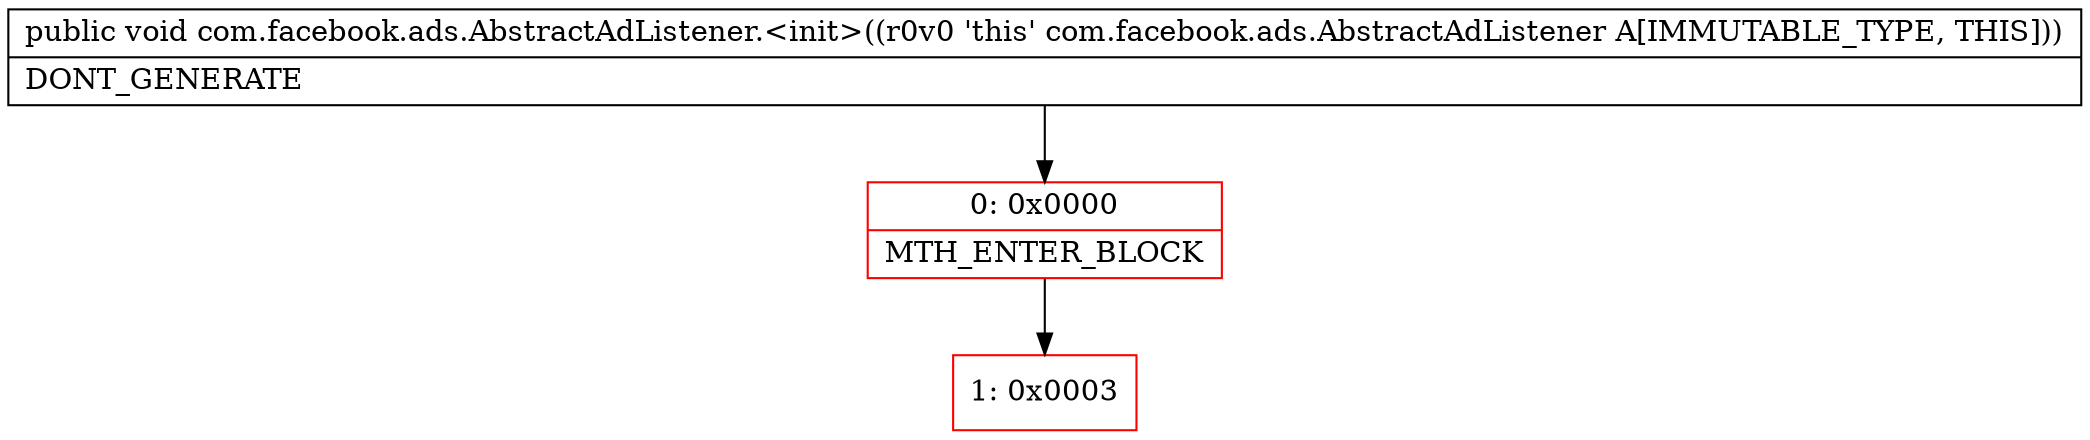 digraph "CFG forcom.facebook.ads.AbstractAdListener.\<init\>()V" {
subgraph cluster_Region_1232642175 {
label = "R(0)";
node [shape=record,color=blue];
}
Node_0 [shape=record,color=red,label="{0\:\ 0x0000|MTH_ENTER_BLOCK\l}"];
Node_1 [shape=record,color=red,label="{1\:\ 0x0003}"];
MethodNode[shape=record,label="{public void com.facebook.ads.AbstractAdListener.\<init\>((r0v0 'this' com.facebook.ads.AbstractAdListener A[IMMUTABLE_TYPE, THIS]))  | DONT_GENERATE\l}"];
MethodNode -> Node_0;
Node_0 -> Node_1;
}


